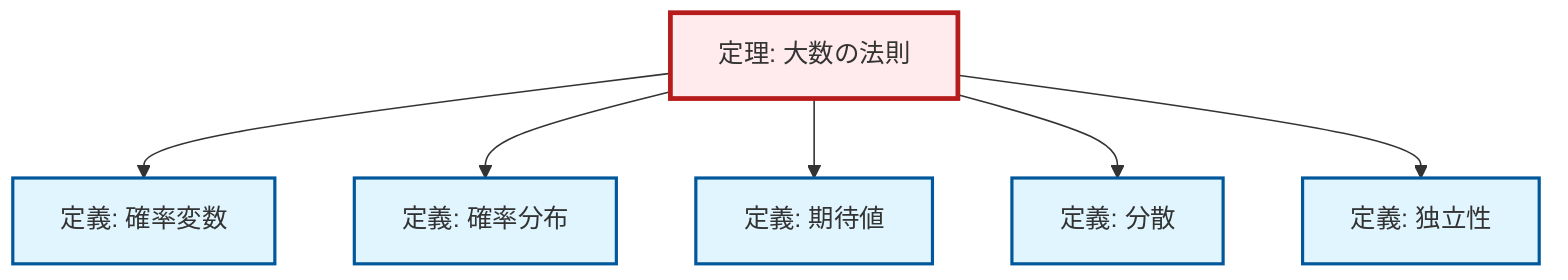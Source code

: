 graph TD
    classDef definition fill:#e1f5fe,stroke:#01579b,stroke-width:2px
    classDef theorem fill:#f3e5f5,stroke:#4a148c,stroke-width:2px
    classDef axiom fill:#fff3e0,stroke:#e65100,stroke-width:2px
    classDef example fill:#e8f5e9,stroke:#1b5e20,stroke-width:2px
    classDef current fill:#ffebee,stroke:#b71c1c,stroke-width:3px
    def-random-variable["定義: 確率変数"]:::definition
    def-expectation["定義: 期待値"]:::definition
    def-independence["定義: 独立性"]:::definition
    thm-law-of-large-numbers["定理: 大数の法則"]:::theorem
    def-variance["定義: 分散"]:::definition
    def-probability-distribution["定義: 確率分布"]:::definition
    thm-law-of-large-numbers --> def-random-variable
    thm-law-of-large-numbers --> def-probability-distribution
    thm-law-of-large-numbers --> def-expectation
    thm-law-of-large-numbers --> def-variance
    thm-law-of-large-numbers --> def-independence
    class thm-law-of-large-numbers current